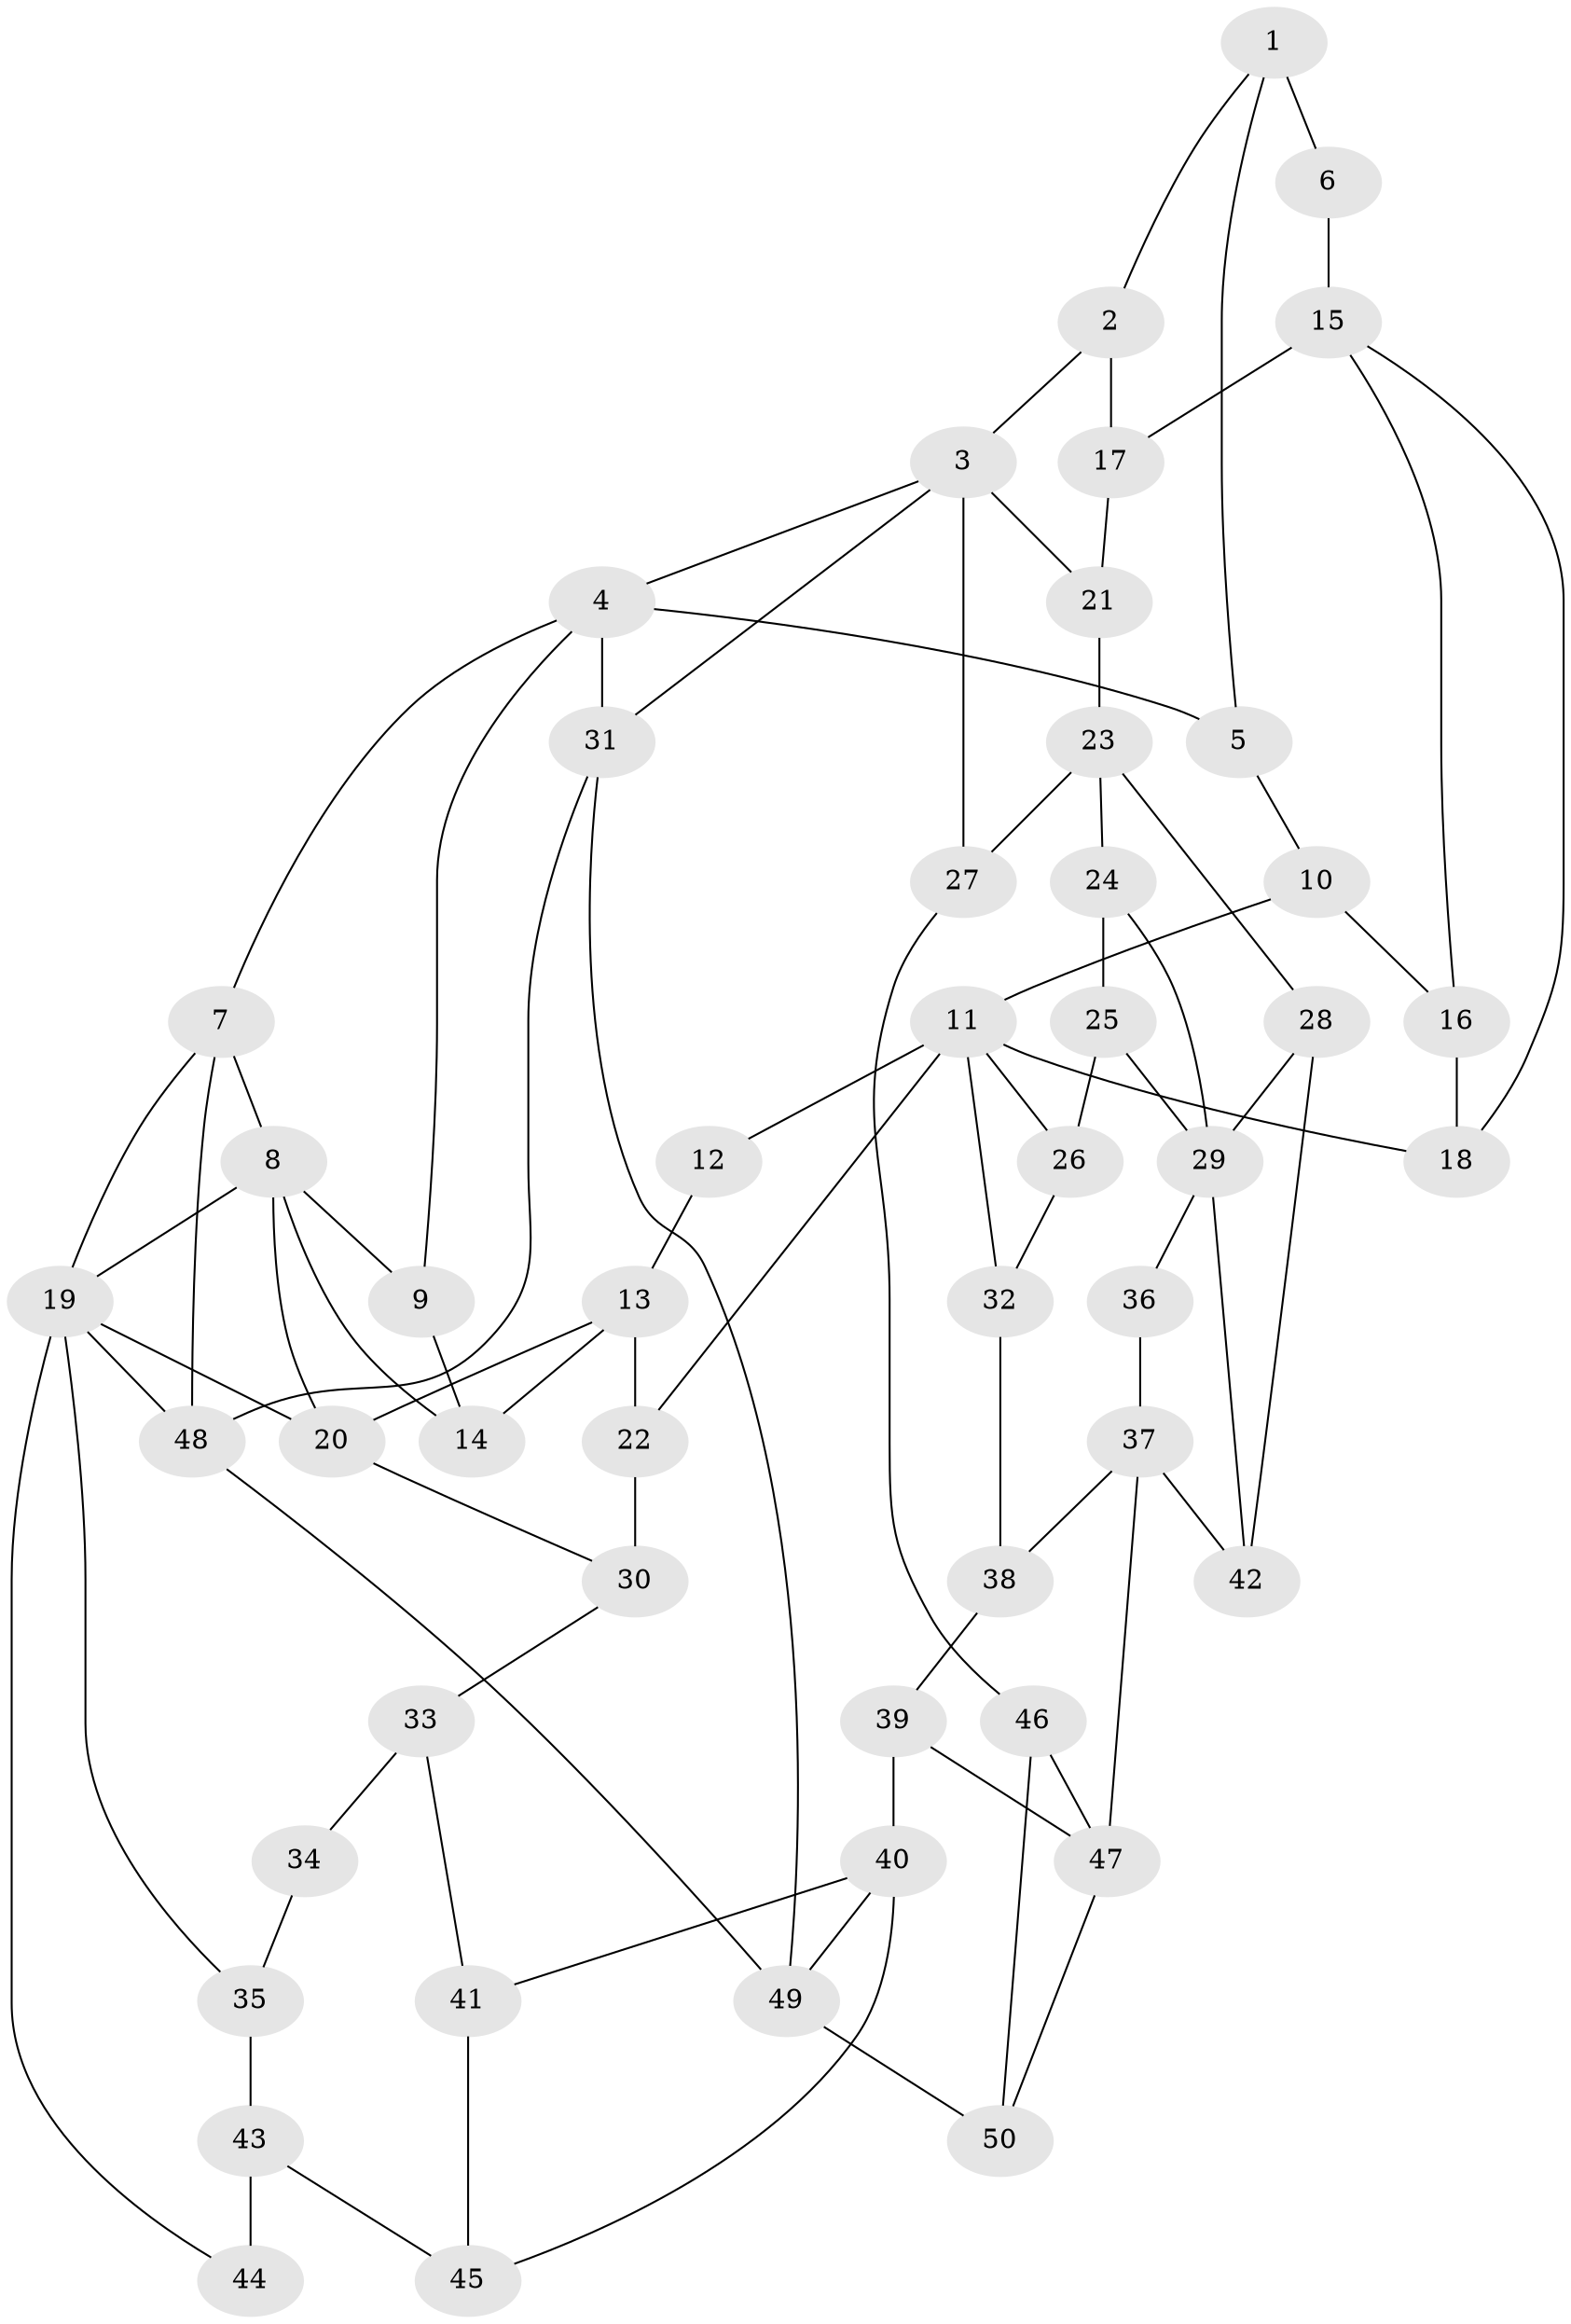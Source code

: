 // original degree distribution, {3: 0.03, 5: 0.55, 6: 0.21, 4: 0.21}
// Generated by graph-tools (version 1.1) at 2025/54/03/04/25 22:54:36]
// undirected, 50 vertices, 85 edges
graph export_dot {
  node [color=gray90,style=filled];
  1;
  2;
  3;
  4;
  5;
  6;
  7;
  8;
  9;
  10;
  11;
  12;
  13;
  14;
  15;
  16;
  17;
  18;
  19;
  20;
  21;
  22;
  23;
  24;
  25;
  26;
  27;
  28;
  29;
  30;
  31;
  32;
  33;
  34;
  35;
  36;
  37;
  38;
  39;
  40;
  41;
  42;
  43;
  44;
  45;
  46;
  47;
  48;
  49;
  50;
  1 -- 2 [weight=1.0];
  1 -- 5 [weight=1.0];
  1 -- 6 [weight=2.0];
  2 -- 3 [weight=1.0];
  2 -- 17 [weight=1.0];
  3 -- 4 [weight=1.0];
  3 -- 21 [weight=1.0];
  3 -- 27 [weight=1.0];
  3 -- 31 [weight=1.0];
  4 -- 5 [weight=1.0];
  4 -- 7 [weight=1.0];
  4 -- 9 [weight=1.0];
  4 -- 31 [weight=1.0];
  5 -- 10 [weight=1.0];
  6 -- 15 [weight=1.0];
  7 -- 8 [weight=1.0];
  7 -- 19 [weight=1.0];
  7 -- 48 [weight=1.0];
  8 -- 9 [weight=1.0];
  8 -- 14 [weight=1.0];
  8 -- 19 [weight=1.0];
  8 -- 20 [weight=2.0];
  9 -- 14 [weight=1.0];
  10 -- 11 [weight=1.0];
  10 -- 16 [weight=1.0];
  11 -- 12 [weight=1.0];
  11 -- 18 [weight=1.0];
  11 -- 22 [weight=1.0];
  11 -- 26 [weight=1.0];
  11 -- 32 [weight=1.0];
  12 -- 13 [weight=2.0];
  13 -- 14 [weight=1.0];
  13 -- 20 [weight=1.0];
  13 -- 22 [weight=2.0];
  15 -- 16 [weight=1.0];
  15 -- 17 [weight=2.0];
  15 -- 18 [weight=1.0];
  16 -- 18 [weight=1.0];
  17 -- 21 [weight=2.0];
  19 -- 20 [weight=1.0];
  19 -- 35 [weight=1.0];
  19 -- 44 [weight=1.0];
  19 -- 48 [weight=1.0];
  20 -- 30 [weight=1.0];
  21 -- 23 [weight=2.0];
  22 -- 30 [weight=2.0];
  23 -- 24 [weight=1.0];
  23 -- 27 [weight=2.0];
  23 -- 28 [weight=1.0];
  24 -- 25 [weight=1.0];
  24 -- 29 [weight=1.0];
  25 -- 26 [weight=1.0];
  25 -- 29 [weight=1.0];
  26 -- 32 [weight=1.0];
  27 -- 46 [weight=1.0];
  28 -- 29 [weight=1.0];
  28 -- 42 [weight=1.0];
  29 -- 36 [weight=2.0];
  29 -- 42 [weight=1.0];
  30 -- 33 [weight=1.0];
  31 -- 48 [weight=1.0];
  31 -- 49 [weight=1.0];
  32 -- 38 [weight=1.0];
  33 -- 34 [weight=1.0];
  33 -- 41 [weight=1.0];
  34 -- 35 [weight=1.0];
  35 -- 43 [weight=1.0];
  36 -- 37 [weight=1.0];
  37 -- 38 [weight=1.0];
  37 -- 42 [weight=1.0];
  37 -- 47 [weight=2.0];
  38 -- 39 [weight=1.0];
  39 -- 40 [weight=2.0];
  39 -- 47 [weight=2.0];
  40 -- 41 [weight=1.0];
  40 -- 45 [weight=1.0];
  40 -- 49 [weight=2.0];
  41 -- 45 [weight=1.0];
  43 -- 44 [weight=2.0];
  43 -- 45 [weight=1.0];
  46 -- 47 [weight=1.0];
  46 -- 50 [weight=1.0];
  47 -- 50 [weight=1.0];
  48 -- 49 [weight=1.0];
  49 -- 50 [weight=1.0];
}
